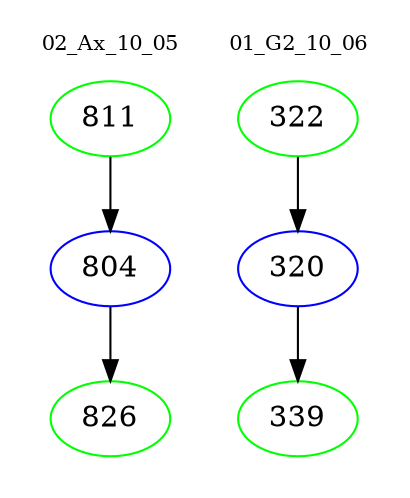 digraph{
subgraph cluster_0 {
color = white
label = "02_Ax_10_05";
fontsize=10;
T0_811 [label="811", color="green"]
T0_811 -> T0_804 [color="black"]
T0_804 [label="804", color="blue"]
T0_804 -> T0_826 [color="black"]
T0_826 [label="826", color="green"]
}
subgraph cluster_1 {
color = white
label = "01_G2_10_06";
fontsize=10;
T1_322 [label="322", color="green"]
T1_322 -> T1_320 [color="black"]
T1_320 [label="320", color="blue"]
T1_320 -> T1_339 [color="black"]
T1_339 [label="339", color="green"]
}
}
